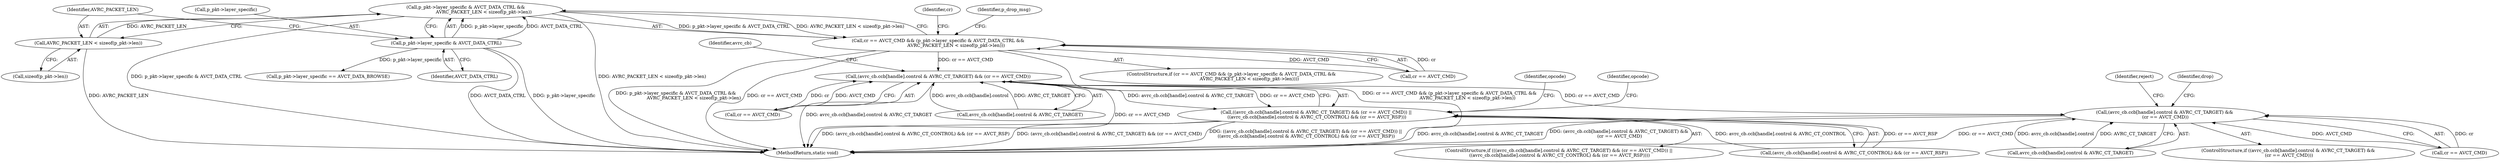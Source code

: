 digraph "0_Android_830cb39cb2a0f1bf6704d264e2a5c5029c175dd7@API" {
"1000172" [label="(Call,p_pkt->layer_specific & AVCT_DATA_CTRL &&\n                         AVRC_PACKET_LEN < sizeof(p_pkt->len))"];
"1000173" [label="(Call,p_pkt->layer_specific & AVCT_DATA_CTRL)"];
"1000178" [label="(Call,AVRC_PACKET_LEN < sizeof(p_pkt->len))"];
"1000168" [label="(Call,cr == AVCT_CMD && (p_pkt->layer_specific & AVCT_DATA_CTRL &&\n                         AVRC_PACKET_LEN < sizeof(p_pkt->len)))"];
"1000356" [label="(Call,(avrc_cb.ccb[handle].control & AVRC_CT_TARGET) && (cr == AVCT_CMD))"];
"1000355" [label="(Call,((avrc_cb.ccb[handle].control & AVRC_CT_TARGET) && (cr == AVCT_CMD)) ||\n ((avrc_cb.ccb[handle].control & AVRC_CT_CONTROL) && (cr == AVCT_RSP)))"];
"1000938" [label="(Call,(avrc_cb.ccb[handle].control & AVRC_CT_TARGET) &&\n (cr == AVCT_CMD))"];
"1000193" [label="(Identifier,cr)"];
"1000369" [label="(Call,(avrc_cb.ccb[handle].control & AVRC_CT_CONTROL) && (cr == AVCT_RSP))"];
"1000953" [label="(Identifier,reject)"];
"1000169" [label="(Call,cr == AVCT_CMD)"];
"1000374" [label="(Identifier,avrc_cb)"];
"1000172" [label="(Call,p_pkt->layer_specific & AVCT_DATA_CTRL &&\n                         AVRC_PACKET_LEN < sizeof(p_pkt->len))"];
"1000356" [label="(Call,(avrc_cb.ccb[handle].control & AVRC_CT_TARGET) && (cr == AVCT_CMD))"];
"1000939" [label="(Call,avrc_cb.ccb[handle].control & AVRC_CT_TARGET)"];
"1000167" [label="(ControlStructure,if (cr == AVCT_CMD && (p_pkt->layer_specific & AVCT_DATA_CTRL &&\n                         AVRC_PACKET_LEN < sizeof(p_pkt->len))))"];
"1000366" [label="(Call,cr == AVCT_CMD)"];
"1000938" [label="(Call,(avrc_cb.ccb[handle].control & AVRC_CT_TARGET) &&\n (cr == AVCT_CMD))"];
"1000180" [label="(Call,sizeof(p_pkt->len))"];
"1000173" [label="(Call,p_pkt->layer_specific & AVCT_DATA_CTRL)"];
"1000186" [label="(Identifier,p_drop_msg)"];
"1000174" [label="(Call,p_pkt->layer_specific)"];
"1000236" [label="(Call,p_pkt->layer_specific == AVCT_DATA_BROWSE)"];
"1000168" [label="(Call,cr == AVCT_CMD && (p_pkt->layer_specific & AVCT_DATA_CTRL &&\n                         AVRC_PACKET_LEN < sizeof(p_pkt->len)))"];
"1000354" [label="(ControlStructure,if (((avrc_cb.ccb[handle].control & AVRC_CT_TARGET) && (cr == AVCT_CMD)) ||\n ((avrc_cb.ccb[handle].control & AVRC_CT_CONTROL) && (cr == AVCT_RSP))))"];
"1000384" [label="(Identifier,opcode)"];
"1000355" [label="(Call,((avrc_cb.ccb[handle].control & AVRC_CT_TARGET) && (cr == AVCT_CMD)) ||\n ((avrc_cb.ccb[handle].control & AVRC_CT_CONTROL) && (cr == AVCT_RSP)))"];
"1000937" [label="(ControlStructure,if ((avrc_cb.ccb[handle].control & AVRC_CT_TARGET) &&\n (cr == AVCT_CMD)))"];
"1000956" [label="(Identifier,drop)"];
"1000963" [label="(Identifier,opcode)"];
"1000178" [label="(Call,AVRC_PACKET_LEN < sizeof(p_pkt->len))"];
"1000177" [label="(Identifier,AVCT_DATA_CTRL)"];
"1000948" [label="(Call,cr == AVCT_CMD)"];
"1000179" [label="(Identifier,AVRC_PACKET_LEN)"];
"1001057" [label="(MethodReturn,static void)"];
"1000357" [label="(Call,avrc_cb.ccb[handle].control & AVRC_CT_TARGET)"];
"1000172" -> "1000168"  [label="AST: "];
"1000172" -> "1000173"  [label="CFG: "];
"1000172" -> "1000178"  [label="CFG: "];
"1000173" -> "1000172"  [label="AST: "];
"1000178" -> "1000172"  [label="AST: "];
"1000168" -> "1000172"  [label="CFG: "];
"1000172" -> "1001057"  [label="DDG: AVRC_PACKET_LEN < sizeof(p_pkt->len)"];
"1000172" -> "1001057"  [label="DDG: p_pkt->layer_specific & AVCT_DATA_CTRL"];
"1000172" -> "1000168"  [label="DDG: p_pkt->layer_specific & AVCT_DATA_CTRL"];
"1000172" -> "1000168"  [label="DDG: AVRC_PACKET_LEN < sizeof(p_pkt->len)"];
"1000173" -> "1000172"  [label="DDG: p_pkt->layer_specific"];
"1000173" -> "1000172"  [label="DDG: AVCT_DATA_CTRL"];
"1000178" -> "1000172"  [label="DDG: AVRC_PACKET_LEN"];
"1000173" -> "1000177"  [label="CFG: "];
"1000174" -> "1000173"  [label="AST: "];
"1000177" -> "1000173"  [label="AST: "];
"1000179" -> "1000173"  [label="CFG: "];
"1000173" -> "1001057"  [label="DDG: AVCT_DATA_CTRL"];
"1000173" -> "1001057"  [label="DDG: p_pkt->layer_specific"];
"1000173" -> "1000236"  [label="DDG: p_pkt->layer_specific"];
"1000178" -> "1000180"  [label="CFG: "];
"1000179" -> "1000178"  [label="AST: "];
"1000180" -> "1000178"  [label="AST: "];
"1000178" -> "1001057"  [label="DDG: AVRC_PACKET_LEN"];
"1000168" -> "1000167"  [label="AST: "];
"1000168" -> "1000169"  [label="CFG: "];
"1000169" -> "1000168"  [label="AST: "];
"1000186" -> "1000168"  [label="CFG: "];
"1000193" -> "1000168"  [label="CFG: "];
"1000168" -> "1001057"  [label="DDG: cr == AVCT_CMD && (p_pkt->layer_specific & AVCT_DATA_CTRL &&\n                         AVRC_PACKET_LEN < sizeof(p_pkt->len))"];
"1000168" -> "1001057"  [label="DDG: p_pkt->layer_specific & AVCT_DATA_CTRL &&\n                         AVRC_PACKET_LEN < sizeof(p_pkt->len)"];
"1000168" -> "1001057"  [label="DDG: cr == AVCT_CMD"];
"1000169" -> "1000168"  [label="DDG: cr"];
"1000169" -> "1000168"  [label="DDG: AVCT_CMD"];
"1000168" -> "1000356"  [label="DDG: cr == AVCT_CMD"];
"1000356" -> "1000355"  [label="AST: "];
"1000356" -> "1000357"  [label="CFG: "];
"1000356" -> "1000366"  [label="CFG: "];
"1000357" -> "1000356"  [label="AST: "];
"1000366" -> "1000356"  [label="AST: "];
"1000374" -> "1000356"  [label="CFG: "];
"1000355" -> "1000356"  [label="CFG: "];
"1000356" -> "1001057"  [label="DDG: avrc_cb.ccb[handle].control & AVRC_CT_TARGET"];
"1000356" -> "1001057"  [label="DDG: cr == AVCT_CMD"];
"1000356" -> "1000355"  [label="DDG: avrc_cb.ccb[handle].control & AVRC_CT_TARGET"];
"1000356" -> "1000355"  [label="DDG: cr == AVCT_CMD"];
"1000357" -> "1000356"  [label="DDG: avrc_cb.ccb[handle].control"];
"1000357" -> "1000356"  [label="DDG: AVRC_CT_TARGET"];
"1000366" -> "1000356"  [label="DDG: cr"];
"1000366" -> "1000356"  [label="DDG: AVCT_CMD"];
"1000356" -> "1000938"  [label="DDG: cr == AVCT_CMD"];
"1000355" -> "1000354"  [label="AST: "];
"1000355" -> "1000369"  [label="CFG: "];
"1000369" -> "1000355"  [label="AST: "];
"1000384" -> "1000355"  [label="CFG: "];
"1000963" -> "1000355"  [label="CFG: "];
"1000355" -> "1001057"  [label="DDG: (avrc_cb.ccb[handle].control & AVRC_CT_CONTROL) && (cr == AVCT_RSP)"];
"1000355" -> "1001057"  [label="DDG: (avrc_cb.ccb[handle].control & AVRC_CT_TARGET) && (cr == AVCT_CMD)"];
"1000355" -> "1001057"  [label="DDG: ((avrc_cb.ccb[handle].control & AVRC_CT_TARGET) && (cr == AVCT_CMD)) ||\n ((avrc_cb.ccb[handle].control & AVRC_CT_CONTROL) && (cr == AVCT_RSP))"];
"1000369" -> "1000355"  [label="DDG: avrc_cb.ccb[handle].control & AVRC_CT_CONTROL"];
"1000369" -> "1000355"  [label="DDG: cr == AVCT_RSP"];
"1000938" -> "1000937"  [label="AST: "];
"1000938" -> "1000939"  [label="CFG: "];
"1000938" -> "1000948"  [label="CFG: "];
"1000939" -> "1000938"  [label="AST: "];
"1000948" -> "1000938"  [label="AST: "];
"1000953" -> "1000938"  [label="CFG: "];
"1000956" -> "1000938"  [label="CFG: "];
"1000938" -> "1001057"  [label="DDG: avrc_cb.ccb[handle].control & AVRC_CT_TARGET"];
"1000938" -> "1001057"  [label="DDG: (avrc_cb.ccb[handle].control & AVRC_CT_TARGET) &&\n (cr == AVCT_CMD)"];
"1000938" -> "1001057"  [label="DDG: cr == AVCT_CMD"];
"1000939" -> "1000938"  [label="DDG: avrc_cb.ccb[handle].control"];
"1000939" -> "1000938"  [label="DDG: AVRC_CT_TARGET"];
"1000948" -> "1000938"  [label="DDG: cr"];
"1000948" -> "1000938"  [label="DDG: AVCT_CMD"];
}
